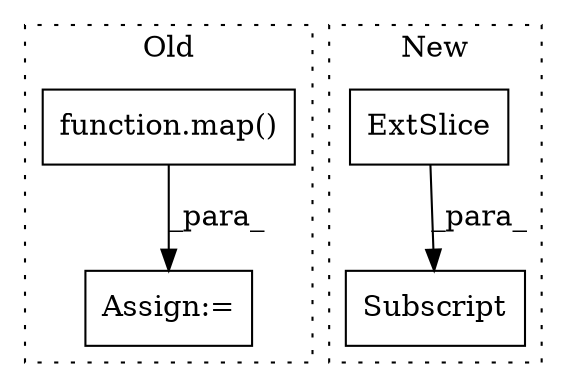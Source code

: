 digraph G {
subgraph cluster0 {
1 [label="function.map()" a="75" s="18890,18923" l="4,1" shape="box"];
4 [label="Assign:=" a="68" s="18997" l="3" shape="box"];
label = "Old";
style="dotted";
}
subgraph cluster1 {
2 [label="ExtSlice" a="85" s="18668" l="6" shape="box"];
3 [label="Subscript" a="63" s="18668,0" l="12,0" shape="box"];
label = "New";
style="dotted";
}
1 -> 4 [label="_para_"];
2 -> 3 [label="_para_"];
}